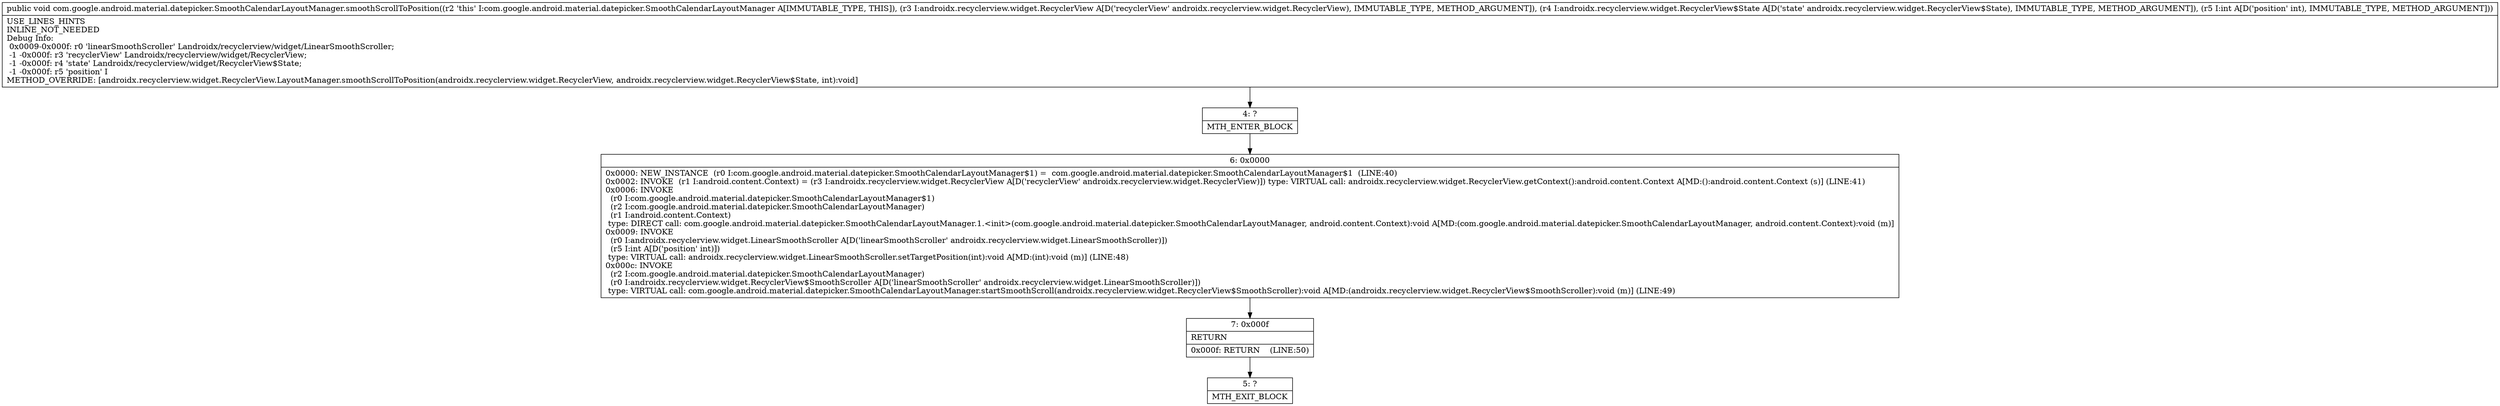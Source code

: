 digraph "CFG forcom.google.android.material.datepicker.SmoothCalendarLayoutManager.smoothScrollToPosition(Landroidx\/recyclerview\/widget\/RecyclerView;Landroidx\/recyclerview\/widget\/RecyclerView$State;I)V" {
Node_4 [shape=record,label="{4\:\ ?|MTH_ENTER_BLOCK\l}"];
Node_6 [shape=record,label="{6\:\ 0x0000|0x0000: NEW_INSTANCE  (r0 I:com.google.android.material.datepicker.SmoothCalendarLayoutManager$1) =  com.google.android.material.datepicker.SmoothCalendarLayoutManager$1  (LINE:40)\l0x0002: INVOKE  (r1 I:android.content.Context) = (r3 I:androidx.recyclerview.widget.RecyclerView A[D('recyclerView' androidx.recyclerview.widget.RecyclerView)]) type: VIRTUAL call: androidx.recyclerview.widget.RecyclerView.getContext():android.content.Context A[MD:():android.content.Context (s)] (LINE:41)\l0x0006: INVOKE  \l  (r0 I:com.google.android.material.datepicker.SmoothCalendarLayoutManager$1)\l  (r2 I:com.google.android.material.datepicker.SmoothCalendarLayoutManager)\l  (r1 I:android.content.Context)\l type: DIRECT call: com.google.android.material.datepicker.SmoothCalendarLayoutManager.1.\<init\>(com.google.android.material.datepicker.SmoothCalendarLayoutManager, android.content.Context):void A[MD:(com.google.android.material.datepicker.SmoothCalendarLayoutManager, android.content.Context):void (m)]\l0x0009: INVOKE  \l  (r0 I:androidx.recyclerview.widget.LinearSmoothScroller A[D('linearSmoothScroller' androidx.recyclerview.widget.LinearSmoothScroller)])\l  (r5 I:int A[D('position' int)])\l type: VIRTUAL call: androidx.recyclerview.widget.LinearSmoothScroller.setTargetPosition(int):void A[MD:(int):void (m)] (LINE:48)\l0x000c: INVOKE  \l  (r2 I:com.google.android.material.datepicker.SmoothCalendarLayoutManager)\l  (r0 I:androidx.recyclerview.widget.RecyclerView$SmoothScroller A[D('linearSmoothScroller' androidx.recyclerview.widget.LinearSmoothScroller)])\l type: VIRTUAL call: com.google.android.material.datepicker.SmoothCalendarLayoutManager.startSmoothScroll(androidx.recyclerview.widget.RecyclerView$SmoothScroller):void A[MD:(androidx.recyclerview.widget.RecyclerView$SmoothScroller):void (m)] (LINE:49)\l}"];
Node_7 [shape=record,label="{7\:\ 0x000f|RETURN\l|0x000f: RETURN    (LINE:50)\l}"];
Node_5 [shape=record,label="{5\:\ ?|MTH_EXIT_BLOCK\l}"];
MethodNode[shape=record,label="{public void com.google.android.material.datepicker.SmoothCalendarLayoutManager.smoothScrollToPosition((r2 'this' I:com.google.android.material.datepicker.SmoothCalendarLayoutManager A[IMMUTABLE_TYPE, THIS]), (r3 I:androidx.recyclerview.widget.RecyclerView A[D('recyclerView' androidx.recyclerview.widget.RecyclerView), IMMUTABLE_TYPE, METHOD_ARGUMENT]), (r4 I:androidx.recyclerview.widget.RecyclerView$State A[D('state' androidx.recyclerview.widget.RecyclerView$State), IMMUTABLE_TYPE, METHOD_ARGUMENT]), (r5 I:int A[D('position' int), IMMUTABLE_TYPE, METHOD_ARGUMENT]))  | USE_LINES_HINTS\lINLINE_NOT_NEEDED\lDebug Info:\l  0x0009\-0x000f: r0 'linearSmoothScroller' Landroidx\/recyclerview\/widget\/LinearSmoothScroller;\l  \-1 \-0x000f: r3 'recyclerView' Landroidx\/recyclerview\/widget\/RecyclerView;\l  \-1 \-0x000f: r4 'state' Landroidx\/recyclerview\/widget\/RecyclerView$State;\l  \-1 \-0x000f: r5 'position' I\lMETHOD_OVERRIDE: [androidx.recyclerview.widget.RecyclerView.LayoutManager.smoothScrollToPosition(androidx.recyclerview.widget.RecyclerView, androidx.recyclerview.widget.RecyclerView$State, int):void]\l}"];
MethodNode -> Node_4;Node_4 -> Node_6;
Node_6 -> Node_7;
Node_7 -> Node_5;
}

